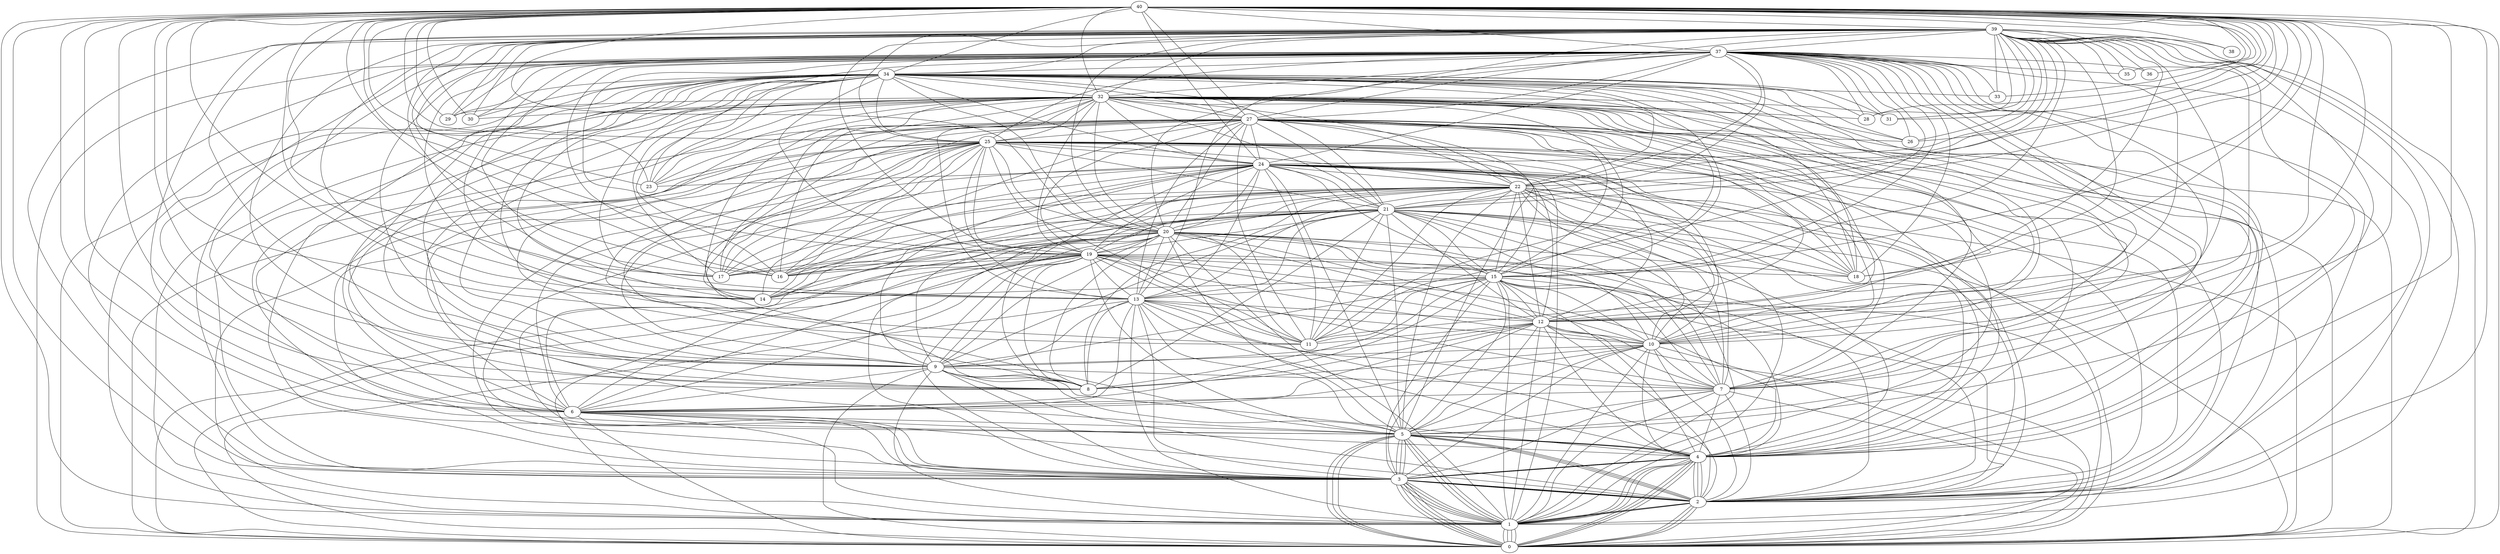 graph G {
0;
1;
2;
3;
4;
5;
6;
7;
8;
9;
10;
11;
12;
13;
14;
15;
16;
17;
18;
19;
20;
21;
22;
23;
24;
25;
26;
27;
28;
29;
30;
31;
32;
33;
34;
35;
36;
37;
38;
39;
40;
40--0 ;
40--1 ;
40--2 ;
40--3 ;
40--4 ;
40--5 ;
40--6 ;
40--7 ;
40--8 ;
40--9 ;
40--10 ;
40--11 ;
40--12 ;
40--13 ;
40--14 ;
40--15 ;
40--16 ;
40--17 ;
40--18 ;
40--19 ;
40--20 ;
40--21 ;
40--22 ;
40--23 ;
40--24 ;
40--25 ;
40--26 ;
40--27 ;
40--28 ;
40--29 ;
40--30 ;
40--31 ;
40--32 ;
40--33 ;
40--34 ;
40--35 ;
40--36 ;
40--37 ;
40--38 ;
40--39 ;
39--0 ;
39--1 ;
39--2 ;
39--3 ;
39--4 ;
39--5 ;
39--6 ;
39--7 ;
39--8 ;
39--9 ;
39--10 ;
39--11 ;
39--12 ;
39--13 ;
39--14 ;
39--15 ;
39--16 ;
39--17 ;
39--18 ;
39--19 ;
39--20 ;
39--21 ;
39--22 ;
39--23 ;
39--24 ;
39--25 ;
39--26 ;
39--27 ;
39--28 ;
39--29 ;
39--30 ;
39--31 ;
39--32 ;
39--33 ;
39--34 ;
39--35 ;
39--36 ;
39--37 ;
39--38 ;
37--0 ;
37--1 ;
37--2 ;
37--3 ;
37--4 ;
37--5 ;
37--6 ;
37--7 ;
37--8 ;
37--9 ;
37--10 ;
37--11 ;
37--12 ;
37--13 ;
37--14 ;
37--15 ;
37--16 ;
37--17 ;
37--18 ;
37--19 ;
37--20 ;
37--21 ;
37--22 ;
37--23 ;
37--24 ;
37--25 ;
37--26 ;
37--27 ;
37--28 ;
37--29 ;
37--30 ;
37--31 ;
37--32 ;
37--33 ;
37--34 ;
37--35 ;
37--36 ;
34--0 ;
34--1 ;
34--2 ;
34--3 ;
34--4 ;
34--5 ;
34--6 ;
34--7 ;
34--8 ;
34--9 ;
34--10 ;
34--11 ;
34--12 ;
34--13 ;
34--14 ;
34--15 ;
34--16 ;
34--17 ;
34--18 ;
34--19 ;
34--20 ;
34--21 ;
34--22 ;
34--23 ;
34--24 ;
34--25 ;
34--26 ;
34--27 ;
34--28 ;
34--29 ;
34--30 ;
34--31 ;
34--32 ;
34--33 ;
32--0 ;
32--1 ;
32--2 ;
32--3 ;
32--4 ;
32--5 ;
32--6 ;
32--7 ;
32--8 ;
32--9 ;
32--10 ;
32--11 ;
32--12 ;
32--13 ;
32--14 ;
32--15 ;
32--16 ;
32--17 ;
32--18 ;
32--19 ;
32--20 ;
32--21 ;
32--22 ;
32--23 ;
32--24 ;
32--25 ;
32--26 ;
32--27 ;
32--28 ;
32--29 ;
32--30 ;
32--31 ;
27--0 ;
27--1 ;
27--2 ;
27--3 ;
27--4 ;
27--5 ;
27--6 ;
27--7 ;
27--8 ;
27--9 ;
27--10 ;
27--11 ;
27--12 ;
27--13 ;
27--14 ;
27--15 ;
27--16 ;
27--17 ;
27--18 ;
27--19 ;
27--20 ;
27--21 ;
27--22 ;
27--23 ;
27--24 ;
27--25 ;
27--26 ;
25--0 ;
25--1 ;
25--2 ;
25--3 ;
25--4 ;
25--5 ;
25--6 ;
25--7 ;
25--8 ;
25--9 ;
25--10 ;
25--11 ;
25--12 ;
25--13 ;
25--14 ;
25--15 ;
25--16 ;
25--17 ;
25--18 ;
25--19 ;
25--20 ;
25--21 ;
25--22 ;
25--23 ;
25--24 ;
24--0 ;
24--1 ;
24--2 ;
24--3 ;
24--4 ;
24--5 ;
24--6 ;
24--7 ;
24--8 ;
24--9 ;
24--10 ;
24--11 ;
24--12 ;
24--13 ;
24--14 ;
24--15 ;
24--16 ;
24--17 ;
24--18 ;
24--19 ;
24--20 ;
24--21 ;
24--22 ;
24--23 ;
22--0 ;
22--1 ;
22--2 ;
22--3 ;
22--4 ;
22--5 ;
22--6 ;
22--7 ;
22--8 ;
22--9 ;
22--10 ;
22--11 ;
22--12 ;
22--13 ;
22--14 ;
22--15 ;
22--16 ;
22--17 ;
22--18 ;
22--19 ;
22--20 ;
22--21 ;
21--0 ;
21--1 ;
21--2 ;
21--3 ;
21--4 ;
21--5 ;
21--6 ;
21--7 ;
21--8 ;
21--9 ;
21--10 ;
21--11 ;
21--12 ;
21--13 ;
21--14 ;
21--15 ;
21--16 ;
21--17 ;
21--18 ;
21--19 ;
21--20 ;
20--0 ;
20--1 ;
20--2 ;
20--3 ;
20--4 ;
20--5 ;
20--6 ;
20--7 ;
20--8 ;
20--9 ;
20--10 ;
20--11 ;
20--12 ;
20--13 ;
20--14 ;
20--15 ;
20--16 ;
20--17 ;
20--18 ;
20--19 ;
19--0 ;
19--1 ;
19--2 ;
19--3 ;
19--4 ;
19--5 ;
19--6 ;
19--7 ;
19--8 ;
19--9 ;
19--10 ;
19--11 ;
19--12 ;
19--13 ;
19--14 ;
19--15 ;
19--16 ;
19--17 ;
19--18 ;
15--0 ;
15--1 ;
15--2 ;
15--3 ;
15--4 ;
15--5 ;
15--6 ;
15--7 ;
15--8 ;
15--9 ;
15--10 ;
15--11 ;
15--12 ;
15--13 ;
15--14 ;
13--0 ;
13--1 ;
13--2 ;
13--3 ;
13--4 ;
13--5 ;
13--6 ;
13--7 ;
13--8 ;
13--9 ;
13--10 ;
13--11 ;
13--12 ;
12--0 ;
12--1 ;
12--2 ;
12--3 ;
12--4 ;
12--5 ;
12--6 ;
12--7 ;
12--8 ;
12--9 ;
12--10 ;
12--11 ;
10--0 ;
10--1 ;
10--2 ;
10--3 ;
10--4 ;
10--5 ;
10--6 ;
10--7 ;
10--8 ;
10--9 ;
9--0 ;
9--1 ;
9--2 ;
9--3 ;
9--4 ;
9--5 ;
9--6 ;
9--7 ;
9--8 ;
7--0 ;
7--1 ;
7--2 ;
7--3 ;
7--4 ;
7--5 ;
7--6 ;
6--0 ;
6--1 ;
6--2 ;
6--3 ;
6--4 ;
6--5 ;
5--0 ;
5--1 ;
5--2 ;
5--3 ;
5--4 ;
5--0 ;
5--1 ;
5--2 ;
5--3 ;
5--4 ;
5--0 ;
5--1 ;
5--2 ;
5--3 ;
5--4 ;
4--0 ;
4--1 ;
4--2 ;
4--3 ;
4--0 ;
4--1 ;
4--2 ;
4--3 ;
4--0 ;
4--1 ;
4--2 ;
4--3 ;
3--0 ;
3--1 ;
3--2 ;
3--0 ;
3--1 ;
3--2 ;
3--0 ;
3--1 ;
3--2 ;
3--0 ;
3--1 ;
3--2 ;
2--0 ;
2--1 ;
2--0 ;
2--1 ;
2--0 ;
2--1 ;
1--0 ;
1--0 ;
1--0 ;
1--0 ;
}

